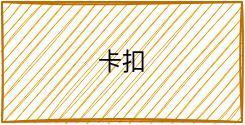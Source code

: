 <mxfile version="20.2.7" type="github">
  <diagram id="xMTkN_wt0edmk-mozryG" name="第 1 页">
    <mxGraphModel dx="1186" dy="763" grid="1" gridSize="10" guides="1" tooltips="1" connect="1" arrows="1" fold="1" page="1" pageScale="1" pageWidth="827" pageHeight="1169" math="0" shadow="0">
      <root>
        <mxCell id="0" />
        <mxCell id="1" parent="0" />
        <mxCell id="Vw7p6LKjUcfKOK30ODEw-1" value="卡扣" style="rounded=0;whiteSpace=wrap;html=1;sketch=1;fillColor=#f0a30a;strokeColor=#BD7000;fontColor=#000000;" vertex="1" parent="1">
          <mxGeometry x="140" y="150" width="120" height="60" as="geometry" />
        </mxCell>
      </root>
    </mxGraphModel>
  </diagram>
</mxfile>
